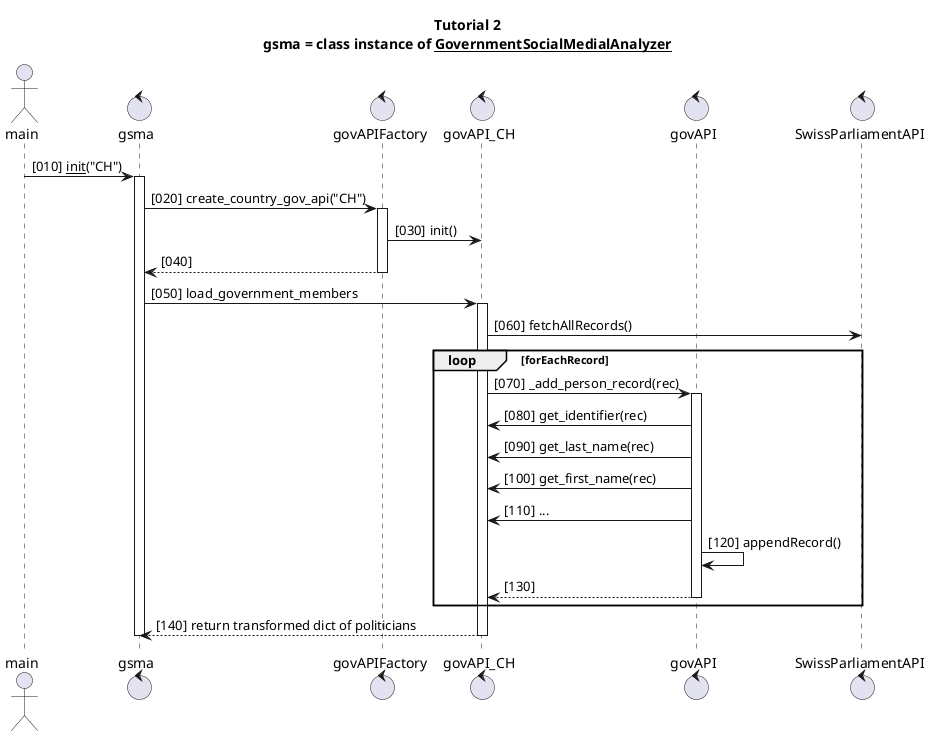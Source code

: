 @startuml
title
  Tutorial 2
  gsma = class instance of __GovernmentSocialMedialAnalyzer__
end title
actor main
control gsma
control govAPIFactory
control govAPI_CH
control govAPI
control SwissParliamentAPI

autonumber 10 10 "[000]"
main -> gsma: __init__("CH")
activate gsma
    gsma -> govAPIFactory: create_country_gov_api("CH")
    activate govAPIFactory
        govAPIFactory -> govAPI_CH: init()
        govAPIFactory --> gsma
    deactivate govAPIFactory
        gsma -> govAPI_CH: load_government_members
        activate govAPI_CH
            govAPI_CH -> SwissParliamentAPI: fetchAllRecords()
            loop forEachRecord
            govAPI_CH -> govAPI: _add_person_record(rec)
            activate govAPI
            govAPI -> govAPI_CH: get_identifier(rec)
            govAPI -> govAPI_CH: get_last_name(rec)
            govAPI -> govAPI_CH: get_first_name(rec)
            govAPI -> govAPI_CH: ...
            govAPI -> govAPI: appendRecord()
            govAPI --> govAPI_CH
            deactivate govAPI
            end
        govAPI_CH --> gsma: return transformed dict of politicians
        deactivate govAPI_CH
deactivate gsma





@enduml